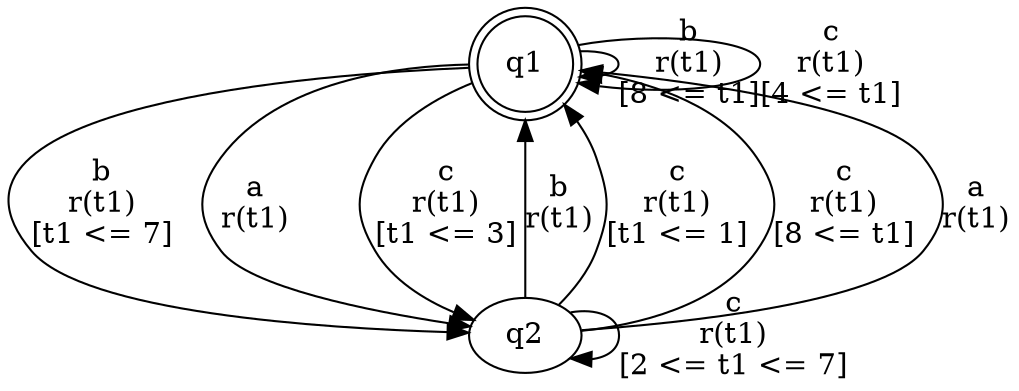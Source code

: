 digraph L {
	qq1[label=q1 shape=doublecircle]
	qq2[label=q2]
	qq1 -> qq2[label="b\nr(t1)\n[t1 <= 7]"]
	qq2 -> qq1[label="b\nr(t1)\n"]
	qq2 -> qq1[label="c\nr(t1)\n[t1 <= 1]"]
	qq2 -> qq1[label="c\nr(t1)\n[8 <= t1]"]
	qq2 -> qq2[label="c\nr(t1)\n[2 <= t1 <= 7]"]
	qq2 -> qq1[label="a\nr(t1)\n"]
	qq1 -> qq2[label="a\nr(t1)\n"]
	qq1 -> qq2[label="c\nr(t1)\n[t1 <= 3]"]
	qq1 -> qq1[label="b\nr(t1)\n[8 <= t1]"]
	qq1 -> qq1[label="c\nr(t1)\n[4 <= t1]"]
}
